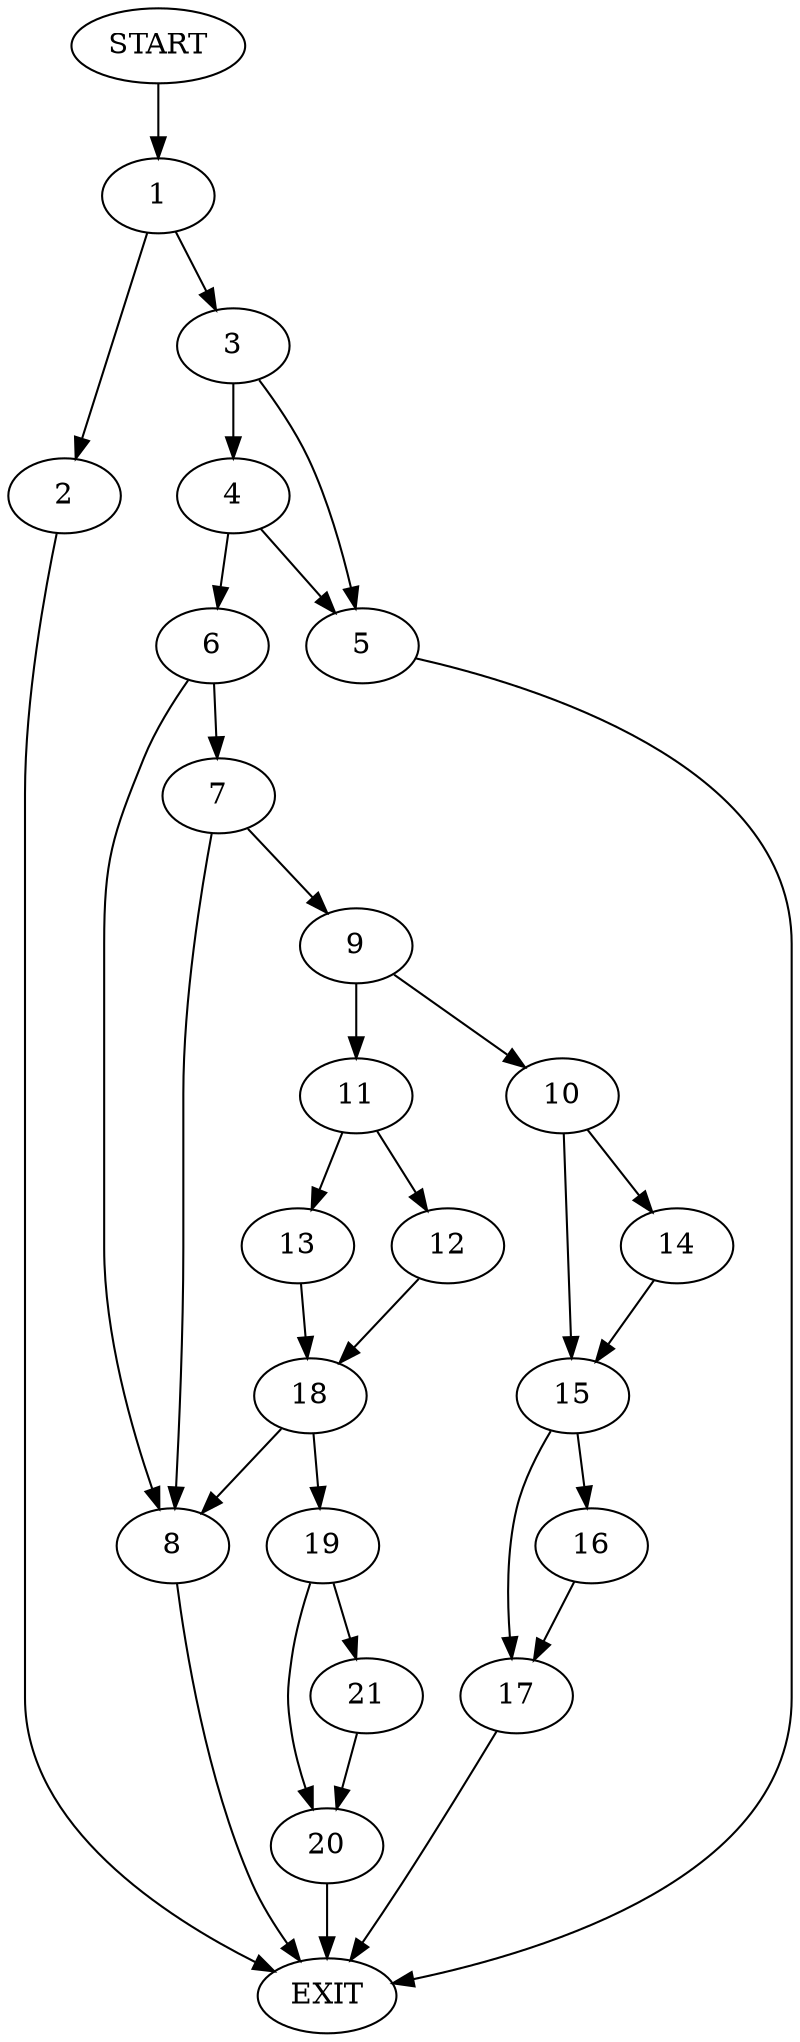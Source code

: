 digraph {
0 [label="START"]
22 [label="EXIT"]
0 -> 1
1 -> 2
1 -> 3
3 -> 4
3 -> 5
2 -> 22
5 -> 22
4 -> 5
4 -> 6
6 -> 7
6 -> 8
8 -> 22
7 -> 9
7 -> 8
9 -> 10
9 -> 11
11 -> 12
11 -> 13
10 -> 14
10 -> 15
14 -> 15
15 -> 16
15 -> 17
16 -> 17
17 -> 22
12 -> 18
13 -> 18
18 -> 19
18 -> 8
19 -> 20
19 -> 21
21 -> 20
20 -> 22
}
